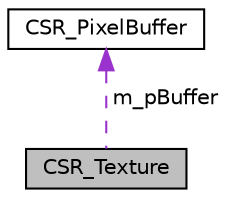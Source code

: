 digraph "CSR_Texture"
{
 // LATEX_PDF_SIZE
  edge [fontname="Helvetica",fontsize="10",labelfontname="Helvetica",labelfontsize="10"];
  node [fontname="Helvetica",fontsize="10",shape=record];
  Node1 [label="CSR_Texture",height=0.2,width=0.4,color="black", fillcolor="grey75", style="filled", fontcolor="black",tooltip=" "];
  Node2 -> Node1 [dir="back",color="darkorchid3",fontsize="10",style="dashed",label=" m_pBuffer" ,fontname="Helvetica"];
  Node2 [label="CSR_PixelBuffer",height=0.2,width=0.4,color="black", fillcolor="white", style="filled",URL="$struct_c_s_r___pixel_buffer.html",tooltip=" "];
}

